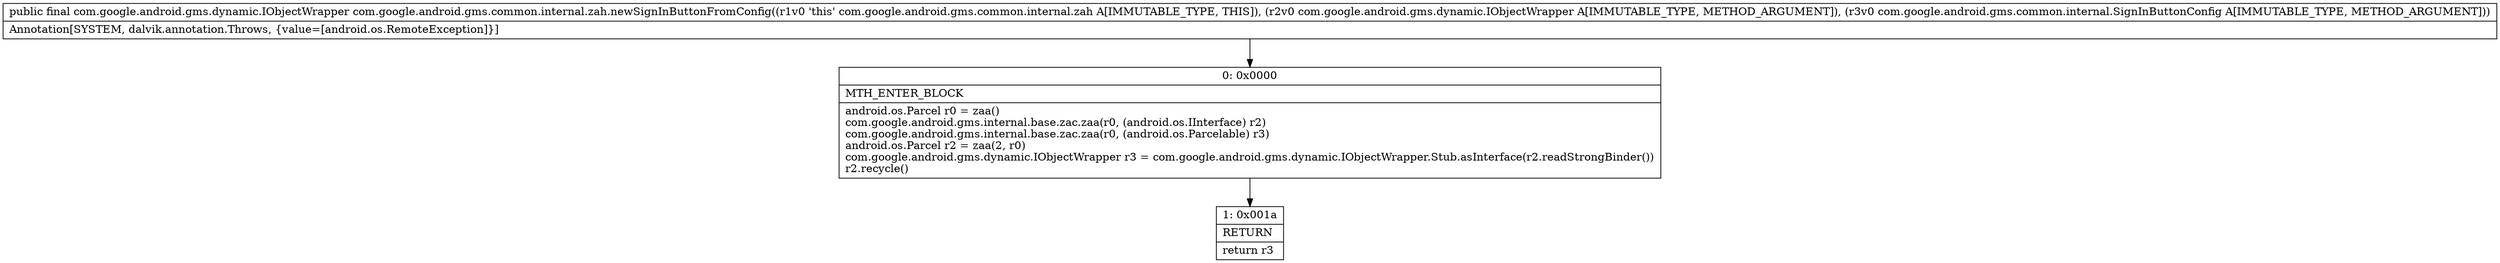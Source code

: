 digraph "CFG forcom.google.android.gms.common.internal.zah.newSignInButtonFromConfig(Lcom\/google\/android\/gms\/dynamic\/IObjectWrapper;Lcom\/google\/android\/gms\/common\/internal\/SignInButtonConfig;)Lcom\/google\/android\/gms\/dynamic\/IObjectWrapper;" {
Node_0 [shape=record,label="{0\:\ 0x0000|MTH_ENTER_BLOCK\l|android.os.Parcel r0 = zaa()\lcom.google.android.gms.internal.base.zac.zaa(r0, (android.os.IInterface) r2)\lcom.google.android.gms.internal.base.zac.zaa(r0, (android.os.Parcelable) r3)\landroid.os.Parcel r2 = zaa(2, r0)\lcom.google.android.gms.dynamic.IObjectWrapper r3 = com.google.android.gms.dynamic.IObjectWrapper.Stub.asInterface(r2.readStrongBinder())\lr2.recycle()\l}"];
Node_1 [shape=record,label="{1\:\ 0x001a|RETURN\l|return r3\l}"];
MethodNode[shape=record,label="{public final com.google.android.gms.dynamic.IObjectWrapper com.google.android.gms.common.internal.zah.newSignInButtonFromConfig((r1v0 'this' com.google.android.gms.common.internal.zah A[IMMUTABLE_TYPE, THIS]), (r2v0 com.google.android.gms.dynamic.IObjectWrapper A[IMMUTABLE_TYPE, METHOD_ARGUMENT]), (r3v0 com.google.android.gms.common.internal.SignInButtonConfig A[IMMUTABLE_TYPE, METHOD_ARGUMENT]))  | Annotation[SYSTEM, dalvik.annotation.Throws, \{value=[android.os.RemoteException]\}]\l}"];
MethodNode -> Node_0;
Node_0 -> Node_1;
}

